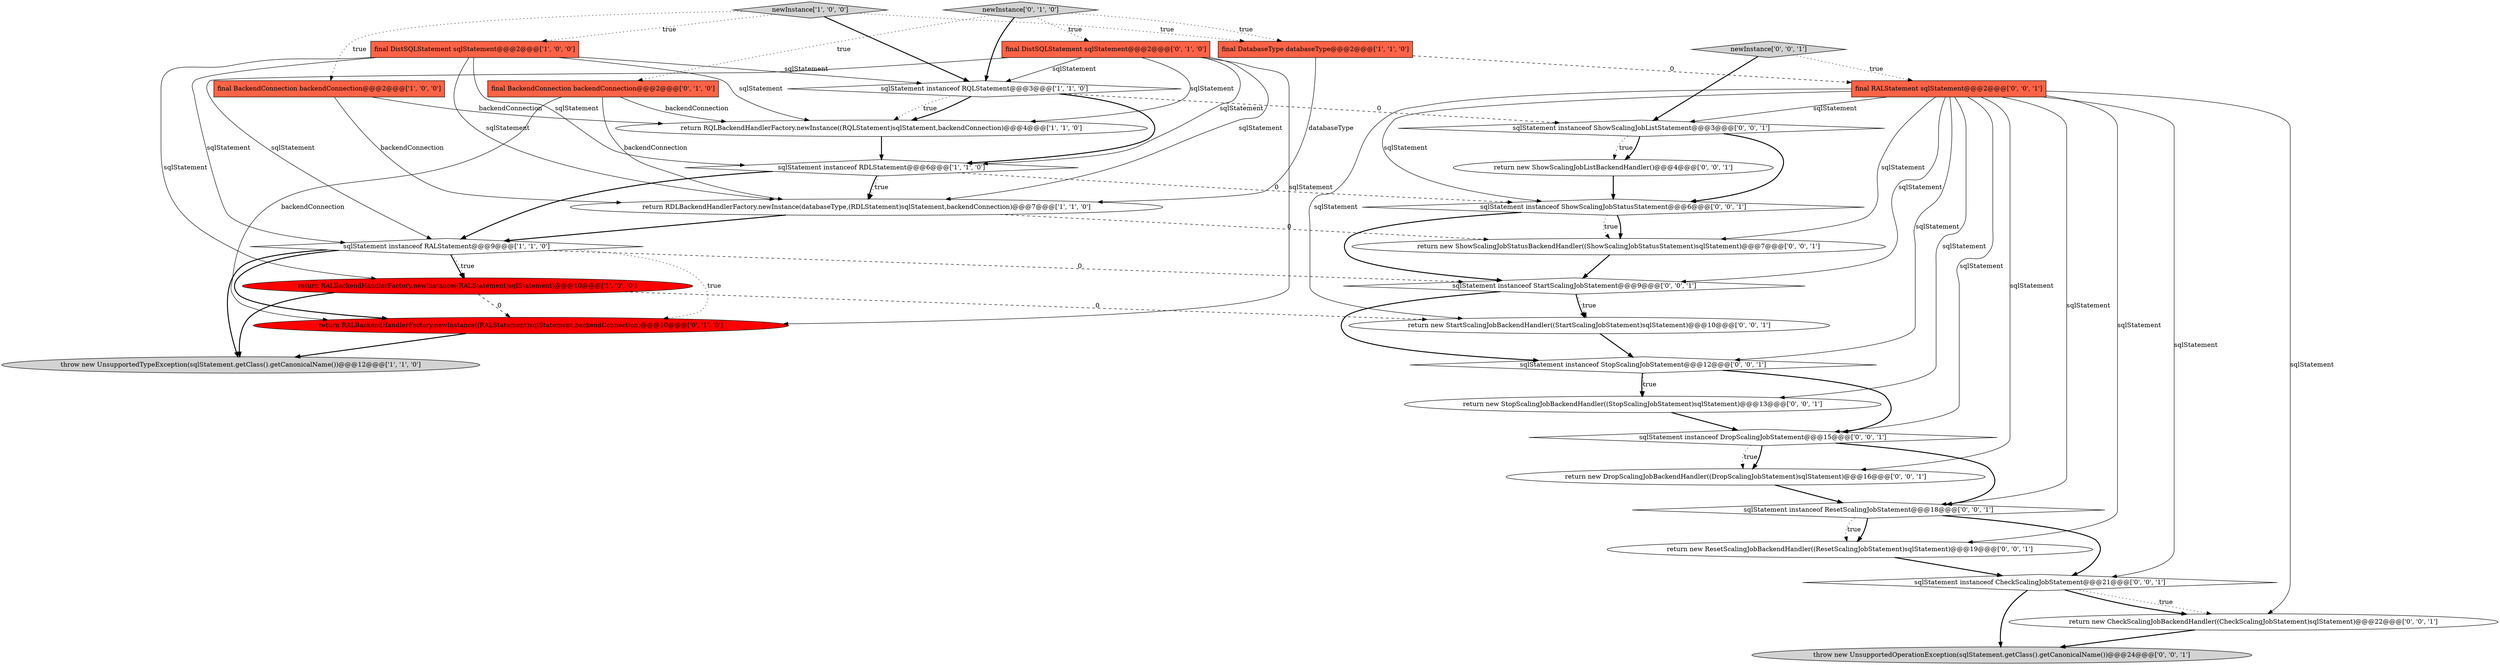 digraph {
2 [style = filled, label = "sqlStatement instanceof RDLStatement@@@6@@@['1', '1', '0']", fillcolor = white, shape = diamond image = "AAA0AAABBB1BBB"];
17 [style = filled, label = "sqlStatement instanceof StopScalingJobStatement@@@12@@@['0', '0', '1']", fillcolor = white, shape = diamond image = "AAA0AAABBB3BBB"];
29 [style = filled, label = "throw new UnsupportedOperationException(sqlStatement.getClass().getCanonicalName())@@@24@@@['0', '0', '1']", fillcolor = lightgray, shape = ellipse image = "AAA0AAABBB3BBB"];
28 [style = filled, label = "return new StartScalingJobBackendHandler((StartScalingJobStatement)sqlStatement)@@@10@@@['0', '0', '1']", fillcolor = white, shape = ellipse image = "AAA0AAABBB3BBB"];
20 [style = filled, label = "return new ShowScalingJobStatusBackendHandler((ShowScalingJobStatusStatement)sqlStatement)@@@7@@@['0', '0', '1']", fillcolor = white, shape = ellipse image = "AAA0AAABBB3BBB"];
12 [style = filled, label = "final BackendConnection backendConnection@@@2@@@['0', '1', '0']", fillcolor = tomato, shape = box image = "AAA0AAABBB2BBB"];
3 [style = filled, label = "sqlStatement instanceof RALStatement@@@9@@@['1', '1', '0']", fillcolor = white, shape = diamond image = "AAA0AAABBB1BBB"];
30 [style = filled, label = "return new ResetScalingJobBackendHandler((ResetScalingJobStatement)sqlStatement)@@@19@@@['0', '0', '1']", fillcolor = white, shape = ellipse image = "AAA0AAABBB3BBB"];
13 [style = filled, label = "return RALBackendHandlerFactory.newInstance((RALStatement)sqlStatement,backendConnection)@@@10@@@['0', '1', '0']", fillcolor = red, shape = ellipse image = "AAA1AAABBB2BBB"];
8 [style = filled, label = "throw new UnsupportedTypeException(sqlStatement.getClass().getCanonicalName())@@@12@@@['1', '1', '0']", fillcolor = lightgray, shape = ellipse image = "AAA0AAABBB1BBB"];
27 [style = filled, label = "final RALStatement sqlStatement@@@2@@@['0', '0', '1']", fillcolor = tomato, shape = box image = "AAA0AAABBB3BBB"];
26 [style = filled, label = "newInstance['0', '0', '1']", fillcolor = lightgray, shape = diamond image = "AAA0AAABBB3BBB"];
19 [style = filled, label = "sqlStatement instanceof ShowScalingJobStatusStatement@@@6@@@['0', '0', '1']", fillcolor = white, shape = diamond image = "AAA0AAABBB3BBB"];
11 [style = filled, label = "final DistSQLStatement sqlStatement@@@2@@@['0', '1', '0']", fillcolor = tomato, shape = box image = "AAA0AAABBB2BBB"];
5 [style = filled, label = "final DistSQLStatement sqlStatement@@@2@@@['1', '0', '0']", fillcolor = tomato, shape = box image = "AAA0AAABBB1BBB"];
6 [style = filled, label = "sqlStatement instanceof RQLStatement@@@3@@@['1', '1', '0']", fillcolor = white, shape = diamond image = "AAA0AAABBB1BBB"];
25 [style = filled, label = "return new StopScalingJobBackendHandler((StopScalingJobStatement)sqlStatement)@@@13@@@['0', '0', '1']", fillcolor = white, shape = ellipse image = "AAA0AAABBB3BBB"];
24 [style = filled, label = "sqlStatement instanceof ResetScalingJobStatement@@@18@@@['0', '0', '1']", fillcolor = white, shape = diamond image = "AAA0AAABBB3BBB"];
4 [style = filled, label = "return RALBackendHandlerFactory.newInstance((RALStatement)sqlStatement)@@@10@@@['1', '0', '0']", fillcolor = red, shape = ellipse image = "AAA1AAABBB1BBB"];
14 [style = filled, label = "newInstance['0', '1', '0']", fillcolor = lightgray, shape = diamond image = "AAA0AAABBB2BBB"];
18 [style = filled, label = "return new DropScalingJobBackendHandler((DropScalingJobStatement)sqlStatement)@@@16@@@['0', '0', '1']", fillcolor = white, shape = ellipse image = "AAA0AAABBB3BBB"];
15 [style = filled, label = "return new CheckScalingJobBackendHandler((CheckScalingJobStatement)sqlStatement)@@@22@@@['0', '0', '1']", fillcolor = white, shape = ellipse image = "AAA0AAABBB3BBB"];
0 [style = filled, label = "final BackendConnection backendConnection@@@2@@@['1', '0', '0']", fillcolor = tomato, shape = box image = "AAA0AAABBB1BBB"];
10 [style = filled, label = "final DatabaseType databaseType@@@2@@@['1', '1', '0']", fillcolor = tomato, shape = box image = "AAA0AAABBB1BBB"];
9 [style = filled, label = "return RDLBackendHandlerFactory.newInstance(databaseType,(RDLStatement)sqlStatement,backendConnection)@@@7@@@['1', '1', '0']", fillcolor = white, shape = ellipse image = "AAA0AAABBB1BBB"];
31 [style = filled, label = "sqlStatement instanceof CheckScalingJobStatement@@@21@@@['0', '0', '1']", fillcolor = white, shape = diamond image = "AAA0AAABBB3BBB"];
1 [style = filled, label = "newInstance['1', '0', '0']", fillcolor = lightgray, shape = diamond image = "AAA0AAABBB1BBB"];
7 [style = filled, label = "return RQLBackendHandlerFactory.newInstance((RQLStatement)sqlStatement,backendConnection)@@@4@@@['1', '1', '0']", fillcolor = white, shape = ellipse image = "AAA0AAABBB1BBB"];
16 [style = filled, label = "sqlStatement instanceof DropScalingJobStatement@@@15@@@['0', '0', '1']", fillcolor = white, shape = diamond image = "AAA0AAABBB3BBB"];
22 [style = filled, label = "sqlStatement instanceof ShowScalingJobListStatement@@@3@@@['0', '0', '1']", fillcolor = white, shape = diamond image = "AAA0AAABBB3BBB"];
21 [style = filled, label = "sqlStatement instanceof StartScalingJobStatement@@@9@@@['0', '0', '1']", fillcolor = white, shape = diamond image = "AAA0AAABBB3BBB"];
23 [style = filled, label = "return new ShowScalingJobListBackendHandler()@@@4@@@['0', '0', '1']", fillcolor = white, shape = ellipse image = "AAA0AAABBB3BBB"];
0->9 [style = solid, label="backendConnection"];
17->25 [style = bold, label=""];
2->19 [style = dashed, label="0"];
10->27 [style = dashed, label="0"];
5->6 [style = solid, label="sqlStatement"];
3->4 [style = bold, label=""];
26->22 [style = bold, label=""];
21->28 [style = bold, label=""];
24->30 [style = bold, label=""];
5->2 [style = solid, label="sqlStatement"];
5->7 [style = solid, label="sqlStatement"];
14->11 [style = dotted, label="true"];
4->8 [style = bold, label=""];
27->25 [style = solid, label="sqlStatement"];
1->0 [style = dotted, label="true"];
17->16 [style = bold, label=""];
12->13 [style = solid, label="backendConnection"];
12->9 [style = solid, label="backendConnection"];
14->12 [style = dotted, label="true"];
22->23 [style = dotted, label="true"];
3->21 [style = dashed, label="0"];
27->15 [style = solid, label="sqlStatement"];
19->20 [style = bold, label=""];
5->4 [style = solid, label="sqlStatement"];
31->29 [style = bold, label=""];
27->22 [style = solid, label="sqlStatement"];
2->9 [style = bold, label=""];
27->30 [style = solid, label="sqlStatement"];
0->7 [style = solid, label="backendConnection"];
22->23 [style = bold, label=""];
21->28 [style = dotted, label="true"];
6->22 [style = dashed, label="0"];
6->2 [style = bold, label=""];
11->13 [style = solid, label="sqlStatement"];
7->2 [style = bold, label=""];
27->24 [style = solid, label="sqlStatement"];
31->15 [style = dotted, label="true"];
6->7 [style = dotted, label="true"];
27->28 [style = solid, label="sqlStatement"];
27->19 [style = solid, label="sqlStatement"];
6->7 [style = bold, label=""];
14->6 [style = bold, label=""];
15->29 [style = bold, label=""];
16->18 [style = dotted, label="true"];
18->24 [style = bold, label=""];
27->31 [style = solid, label="sqlStatement"];
16->18 [style = bold, label=""];
11->2 [style = solid, label="sqlStatement"];
1->10 [style = dotted, label="true"];
11->3 [style = solid, label="sqlStatement"];
27->18 [style = solid, label="sqlStatement"];
22->19 [style = bold, label=""];
26->27 [style = dotted, label="true"];
2->3 [style = bold, label=""];
10->9 [style = solid, label="databaseType"];
16->24 [style = bold, label=""];
11->9 [style = solid, label="sqlStatement"];
5->9 [style = solid, label="sqlStatement"];
24->30 [style = dotted, label="true"];
25->16 [style = bold, label=""];
4->28 [style = dashed, label="0"];
27->21 [style = solid, label="sqlStatement"];
1->6 [style = bold, label=""];
5->3 [style = solid, label="sqlStatement"];
2->9 [style = dotted, label="true"];
17->25 [style = dotted, label="true"];
24->31 [style = bold, label=""];
30->31 [style = bold, label=""];
3->8 [style = bold, label=""];
23->19 [style = bold, label=""];
11->6 [style = solid, label="sqlStatement"];
28->17 [style = bold, label=""];
9->3 [style = bold, label=""];
11->7 [style = solid, label="sqlStatement"];
3->13 [style = dotted, label="true"];
19->21 [style = bold, label=""];
9->20 [style = dashed, label="0"];
19->20 [style = dotted, label="true"];
3->4 [style = dotted, label="true"];
27->20 [style = solid, label="sqlStatement"];
31->15 [style = bold, label=""];
14->10 [style = dotted, label="true"];
20->21 [style = bold, label=""];
12->7 [style = solid, label="backendConnection"];
27->16 [style = solid, label="sqlStatement"];
3->13 [style = bold, label=""];
27->17 [style = solid, label="sqlStatement"];
13->8 [style = bold, label=""];
4->13 [style = dashed, label="0"];
21->17 [style = bold, label=""];
1->5 [style = dotted, label="true"];
}
